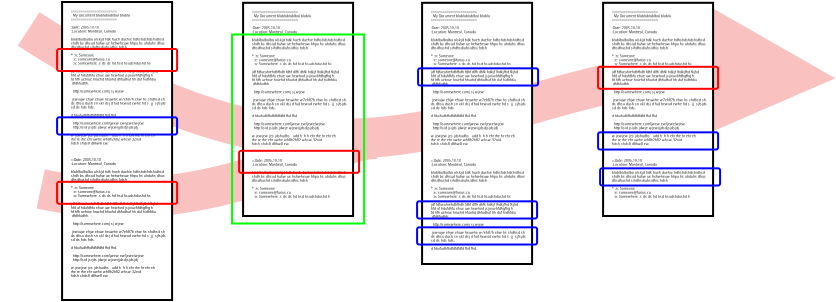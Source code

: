 <?xml version="1.0" encoding="UTF-8"?>
<dia:diagram xmlns:dia="http://www.lysator.liu.se/~alla/dia/">
  <dia:layer name="Background" visible="true">
    <dia:object type="Standard - BezierLine" version="0" id="O0">
      <dia:attribute name="obj_pos">
        <dia:point val="-1.071,9.347"/>
      </dia:attribute>
      <dia:attribute name="obj_bb">
        <dia:rectangle val="-2.258,5.829;16.797,10.784"/>
      </dia:attribute>
      <dia:attribute name="bez_points">
        <dia:point val="-1.071,9.347"/>
        <dia:point val="7.379,11.147"/>
        <dia:point val="13.079,6.797"/>
        <dia:point val="15.778,6.847"/>
      </dia:attribute>
      <dia:attribute name="corner_types">
        <dia:enum val="0"/>
        <dia:enum val="0"/>
      </dia:attribute>
      <dia:attribute name="line_color">
        <dia:color val="#fac1c1"/>
      </dia:attribute>
      <dia:attribute name="line_width">
        <dia:real val="2"/>
      </dia:attribute>
    </dia:object>
    <dia:object type="Standard - BezierLine" version="0" id="O1">
      <dia:attribute name="obj_pos">
        <dia:point val="-1.671,1.347"/>
      </dia:attribute>
      <dia:attribute name="obj_bb">
        <dia:rectangle val="-3.055,-0.036;38.593,7.848"/>
      </dia:attribute>
      <dia:attribute name="bez_points">
        <dia:point val="-1.671,1.347"/>
        <dia:point val="15.729,12.647"/>
        <dia:point val="22.078,2.897"/>
        <dia:point val="37.428,3.747"/>
      </dia:attribute>
      <dia:attribute name="corner_types">
        <dia:enum val="0"/>
        <dia:enum val="0"/>
      </dia:attribute>
      <dia:attribute name="line_color">
        <dia:color val="#fac1c1"/>
      </dia:attribute>
      <dia:attribute name="line_width">
        <dia:real val="2"/>
      </dia:attribute>
      <dia:attribute name="end_arrow">
        <dia:enum val="3"/>
      </dia:attribute>
      <dia:attribute name="end_arrow_length">
        <dia:real val="3"/>
      </dia:attribute>
      <dia:attribute name="end_arrow_width">
        <dia:real val="3"/>
      </dia:attribute>
    </dia:object>
    <dia:object type="Standard - Text" version="0" id="O2">
      <dia:attribute name="obj_pos">
        <dia:point val="18.45,1.7"/>
      </dia:attribute>
      <dia:attribute name="obj_bb">
        <dia:rectangle val="18.45,1.497;18.45,1.848"/>
      </dia:attribute>
      <dia:attribute name="text">
        <dia:composite type="text">
          <dia:attribute name="string">
            <dia:string>##</dia:string>
          </dia:attribute>
          <dia:attribute name="font">
            <dia:font family="sans" style="0" name="Helvetica"/>
          </dia:attribute>
          <dia:attribute name="height">
            <dia:real val="0.3"/>
          </dia:attribute>
          <dia:attribute name="pos">
            <dia:point val="18.45,1.7"/>
          </dia:attribute>
          <dia:attribute name="color">
            <dia:color val="#000000"/>
          </dia:attribute>
          <dia:attribute name="alignment">
            <dia:enum val="0"/>
          </dia:attribute>
        </dia:composite>
      </dia:attribute>
    </dia:object>
    <dia:object type="Standard - Text" version="0" id="O3">
      <dia:attribute name="obj_pos">
        <dia:point val="19.75,3.05"/>
      </dia:attribute>
      <dia:attribute name="obj_bb">
        <dia:rectangle val="19.75,2.847;19.75,3.198"/>
      </dia:attribute>
      <dia:attribute name="text">
        <dia:composite type="text">
          <dia:attribute name="string">
            <dia:string>##</dia:string>
          </dia:attribute>
          <dia:attribute name="font">
            <dia:font family="sans" style="0" name="Helvetica"/>
          </dia:attribute>
          <dia:attribute name="height">
            <dia:real val="0.3"/>
          </dia:attribute>
          <dia:attribute name="pos">
            <dia:point val="19.75,3.05"/>
          </dia:attribute>
          <dia:attribute name="color">
            <dia:color val="#000000"/>
          </dia:attribute>
          <dia:attribute name="alignment">
            <dia:enum val="0"/>
          </dia:attribute>
        </dia:composite>
      </dia:attribute>
    </dia:object>
    <dia:object type="Standard - Text" version="0" id="O4">
      <dia:attribute name="obj_pos">
        <dia:point val="13.2,-1.9"/>
      </dia:attribute>
      <dia:attribute name="obj_bb">
        <dia:rectangle val="13.2,-2.103;13.2,-1.752"/>
      </dia:attribute>
      <dia:attribute name="text">
        <dia:composite type="text">
          <dia:attribute name="string">
            <dia:string>##</dia:string>
          </dia:attribute>
          <dia:attribute name="font">
            <dia:font family="sans" style="0" name="Helvetica"/>
          </dia:attribute>
          <dia:attribute name="height">
            <dia:real val="0.3"/>
          </dia:attribute>
          <dia:attribute name="pos">
            <dia:point val="13.2,-1.9"/>
          </dia:attribute>
          <dia:attribute name="color">
            <dia:color val="#000000"/>
          </dia:attribute>
          <dia:attribute name="alignment">
            <dia:enum val="0"/>
          </dia:attribute>
        </dia:composite>
      </dia:attribute>
    </dia:object>
    <dia:group>
      <dia:object type="Flowchart - Box" version="0" id="O5">
        <dia:attribute name="obj_pos">
          <dia:point val="0,0"/>
        </dia:attribute>
        <dia:attribute name="obj_bb">
          <dia:rectangle val="-0.05,-0.05;5.55,14.95"/>
        </dia:attribute>
        <dia:attribute name="elem_corner">
          <dia:point val="0,0"/>
        </dia:attribute>
        <dia:attribute name="elem_width">
          <dia:real val="5.5"/>
        </dia:attribute>
        <dia:attribute name="elem_height">
          <dia:real val="14.9"/>
        </dia:attribute>
        <dia:attribute name="show_background">
          <dia:boolean val="true"/>
        </dia:attribute>
        <dia:attribute name="padding">
          <dia:real val="0.5"/>
        </dia:attribute>
        <dia:attribute name="text">
          <dia:composite type="text">
            <dia:attribute name="string">
              <dia:string>##</dia:string>
            </dia:attribute>
            <dia:attribute name="font">
              <dia:font family="sans" style="0" name="Helvetica"/>
            </dia:attribute>
            <dia:attribute name="height">
              <dia:real val="0.8"/>
            </dia:attribute>
            <dia:attribute name="pos">
              <dia:point val="2.75,7.6"/>
            </dia:attribute>
            <dia:attribute name="color">
              <dia:color val="#000000"/>
            </dia:attribute>
            <dia:attribute name="alignment">
              <dia:enum val="1"/>
            </dia:attribute>
          </dia:composite>
        </dia:attribute>
      </dia:object>
      <dia:object type="Standard - Text" version="0" id="O6">
        <dia:attribute name="obj_pos">
          <dia:point val="0.45,7.95"/>
        </dia:attribute>
        <dia:attribute name="obj_bb">
          <dia:rectangle val="0.45,7.814;4.756,13.848"/>
        </dia:attribute>
        <dia:attribute name="text">
          <dia:composite type="text">
            <dia:attribute name="string">
              <dia:string>#=:Date: 2005-10-10
:Location: Montreal, Canada

blablbalbalba alskjd hdk hueh duehie hdhshdshdshidhsd
shdh bs dhsud huhw ue hehwheuw hhpu hs uhduhs dhus
dhsdhushd sihdhsdiuhsidhis hdsh

* :n: Someone
  :e: someone@furius.ca
  :a: Somewhere .s ds ds hd hsd hsudshdushd hs

jdf fdfueuhrehdhfhdh fdhf dlfh dhfk hdkjf lhdkjfhd fkjhd 
hfd uf hdufdhfu ehue uw hewhod jsjoiuvhfdhgfhg h
fd hfh uehrue hruehd hfuohd dhfudhuf hh duf hidhfdiu
 dfdhfudhh.

  http://somewhere.comj sj wjew

 jewiujw ehjw ehuw heuwhe w7eh87h ehw hs shdhsd sh
ds dhsu dush sn xkl dsj d fud hewud ewhe hd s  jj  sjfsjds
sd ds hds hds.

d fduifudhfhdfdfdfdfd fhd fhd.

  http:\\somewhere.com\jwew ew\jewe\wjew
  http:\\sid jsijds jdwje wjewijjdsdjsjdsjdj

w jewjew jes jdshudhs   udd h  h h ehr rhe hr ehr eh
rhe re rhe ehr uwhe wh8h2h82 whsw 32nid
hdsh shds8 d8hw8 ew.#</dia:string>
            </dia:attribute>
            <dia:attribute name="font">
              <dia:font family="sans" style="0" name="Helvetica"/>
            </dia:attribute>
            <dia:attribute name="height">
              <dia:real val="0.2"/>
            </dia:attribute>
            <dia:attribute name="pos">
              <dia:point val="0.45,7.95"/>
            </dia:attribute>
            <dia:attribute name="color">
              <dia:color val="#000000"/>
            </dia:attribute>
            <dia:attribute name="alignment">
              <dia:enum val="0"/>
            </dia:attribute>
          </dia:composite>
        </dia:attribute>
      </dia:object>
      <dia:object type="Standard - Text" version="0" id="O7">
        <dia:attribute name="obj_pos">
          <dia:point val="0.45,0.526"/>
        </dia:attribute>
        <dia:attribute name="obj_bb">
          <dia:rectangle val="0.45,0.39;4.756,7.224"/>
        </dia:attribute>
        <dia:attribute name="text">
          <dia:composite type="text">
            <dia:attribute name="string">
              <dia:string>#=======================
  My Document blablablablbal blabla
=======================

:Date: 2005-10-10
:Location: Montreal, Canada

blablbalbalba alskjd hdk hueh duehie hdhshdshdshidhsd
shdh bs dhsud huhw ue hehwheuw hhpu hs uhduhs dhus
dhsdhushd sihdhsdiuhsidhis hdsh

* :n: Someone
  :e: someone@furius.ca
  :a: Somewhere .s ds ds hd hsd hsudshdushd hs

jdf fdfueuhrehdhfhdh fdhf dlfh dhfk hdkjf lhdkjfhd fkjhd 
hfd uf hdufdhfu ehue uw hewhod jsjoiuvhfdhgfhg h
fd hfh uehrue hruehd hfuohd dhfudhuf hh duf hidhfdiu
 dfdhfudhh.

  http://somewhere.comj sj wjew

 jewiujw ehjw ehuw heuwhe w7eh87h ehw hs shdhsd sh
ds dhsu dush sn xkl dsj d fud hewud ewhe hd s  jj  sjfsjds
sd ds hds hds.

d fduifudhfhdfdfdfdfd fhd fhd.

  http:\\somewhere.com\jwew ew\jewe\wjew
  http:\\sid jsijds jdwje wjewijjdsdjsjdsjdj

w jewjew jes jdshudhs   udd h  h h ehr rhe hr ehr eh
rhe re rhe ehr uwhe wh8h2h82 whsw 32nid
hdsh shds8 d8hw8 ew.#</dia:string>
            </dia:attribute>
            <dia:attribute name="font">
              <dia:font family="sans" style="0" name="Helvetica"/>
            </dia:attribute>
            <dia:attribute name="height">
              <dia:real val="0.2"/>
            </dia:attribute>
            <dia:attribute name="pos">
              <dia:point val="0.45,0.526"/>
            </dia:attribute>
            <dia:attribute name="color">
              <dia:color val="#000000"/>
            </dia:attribute>
            <dia:attribute name="alignment">
              <dia:enum val="0"/>
            </dia:attribute>
          </dia:composite>
        </dia:attribute>
      </dia:object>
    </dia:group>
    <dia:group>
      <dia:object type="Flowchart - Box" version="0" id="O8">
        <dia:attribute name="obj_pos">
          <dia:point val="18,0.04"/>
        </dia:attribute>
        <dia:attribute name="obj_bb">
          <dia:rectangle val="17.95,-0.01;23.55,13.15"/>
        </dia:attribute>
        <dia:attribute name="elem_corner">
          <dia:point val="18,0.04"/>
        </dia:attribute>
        <dia:attribute name="elem_width">
          <dia:real val="5.5"/>
        </dia:attribute>
        <dia:attribute name="elem_height">
          <dia:real val="13.06"/>
        </dia:attribute>
        <dia:attribute name="show_background">
          <dia:boolean val="true"/>
        </dia:attribute>
        <dia:attribute name="padding">
          <dia:real val="0.5"/>
        </dia:attribute>
        <dia:attribute name="text">
          <dia:composite type="text">
            <dia:attribute name="string">
              <dia:string>##</dia:string>
            </dia:attribute>
            <dia:attribute name="font">
              <dia:font family="sans" style="0" name="Helvetica"/>
            </dia:attribute>
            <dia:attribute name="height">
              <dia:real val="0.8"/>
            </dia:attribute>
            <dia:attribute name="pos">
              <dia:point val="20.75,6.72"/>
            </dia:attribute>
            <dia:attribute name="color">
              <dia:color val="#000000"/>
            </dia:attribute>
            <dia:attribute name="alignment">
              <dia:enum val="1"/>
            </dia:attribute>
          </dia:composite>
        </dia:attribute>
      </dia:object>
      <dia:object type="Standard - Text" version="0" id="O9">
        <dia:attribute name="obj_pos">
          <dia:point val="18.45,7.99"/>
        </dia:attribute>
        <dia:attribute name="obj_bb">
          <dia:rectangle val="18.45,7.854;22.756,12.489"/>
        </dia:attribute>
        <dia:attribute name="text">
          <dia:composite type="text">
            <dia:attribute name="string">
              <dia:string>#=:Date: 2005-10-10
:Location: Montreal, Canada

blablbalbalba alskjd hdk hueh duehie hdhshdshdshidhsd
shdh bs dhsud huhw ue hehwheuw hhpu hs uhduhs dhus
dhsdhushd sihdhsdiuhsidhis hdsh

* :n: Someone
  :e: someone@furius.ca
  :a: Somewhere .s ds ds hd hsd hsudshdushd hs

jdf fdfueuhrehdhfhdh fdhf dlfh dhfk hdkjf lhdkjfhd fkjhd 
hfd uf hdufdhfu ehue uw hewhod jsjoiuvhfdhgfhg h
fd hfh uehrue hruehd hfuohd dhfudhuf hh duf hidhfdiu
 dfdhfudhh.

  http://somewhere.comj sj wjew

 jewiujw ehjw ehuw heuwhe w7eh87h ehw hs shdhsd sh
ds dhsu dush sn xkl dsj d fud hewud ewhe hd s  jj  sjfsjds
sd ds hds hds.

d fduifudhfhdfdfdfdfd fhd fhd.#</dia:string>
            </dia:attribute>
            <dia:attribute name="font">
              <dia:font family="sans" style="0" name="Helvetica"/>
            </dia:attribute>
            <dia:attribute name="height">
              <dia:real val="0.2"/>
            </dia:attribute>
            <dia:attribute name="pos">
              <dia:point val="18.45,7.99"/>
            </dia:attribute>
            <dia:attribute name="color">
              <dia:color val="#000000"/>
            </dia:attribute>
            <dia:attribute name="alignment">
              <dia:enum val="0"/>
            </dia:attribute>
          </dia:composite>
        </dia:attribute>
      </dia:object>
      <dia:object type="Standard - Text" version="0" id="O10">
        <dia:attribute name="obj_pos">
          <dia:point val="18.45,0.566"/>
        </dia:attribute>
        <dia:attribute name="obj_bb">
          <dia:rectangle val="18.45,0.43;22.756,7.264"/>
        </dia:attribute>
        <dia:attribute name="text">
          <dia:composite type="text">
            <dia:attribute name="string">
              <dia:string>#=======================
  My Document blablablablbal blabla
=======================

:Date: 2005-10-10
:Location: Montreal, Canada

blablbalbalba alskjd hdk hueh duehie hdhshdshdshidhsd
shdh bs dhsud huhw ue hehwheuw hhpu hs uhduhs dhus
dhsdhushd sihdhsdiuhsidhis hdsh

* :n: Someone
  :e: someone@furius.ca
  :a: Somewhere .s ds ds hd hsd hsudshdushd hs

jdf fdfueuhrehdhfhdh fdhf dlfh dhfk hdkjf lhdkjfhd fkjhd 
hfd uf hdufdhfu ehue uw hewhod jsjoiuvhfdhgfhg h
fd hfh uehrue hruehd hfuohd dhfudhuf hh duf hidhfdiu
 dfdhfudhh.

  http://somewhere.comj sj wjew

 jewiujw ehjw ehuw heuwhe w7eh87h ehw hs shdhsd sh
ds dhsu dush sn xkl dsj d fud hewud ewhe hd s  jj  sjfsjds
sd ds hds hds.

d fduifudhfhdfdfdfdfd fhd fhd.

  http:\\somewhere.com\jwew ew\jewe\wjew
  http:\\sid jsijds jdwje wjewijjdsdjsjdsjdj

w jewjew jes jdshudhs   udd h  h h ehr rhe hr ehr eh
rhe re rhe ehr uwhe wh8h2h82 whsw 32nid
hdsh shds8 d8hw8 ew.#</dia:string>
            </dia:attribute>
            <dia:attribute name="font">
              <dia:font family="sans" style="0" name="Helvetica"/>
            </dia:attribute>
            <dia:attribute name="height">
              <dia:real val="0.2"/>
            </dia:attribute>
            <dia:attribute name="pos">
              <dia:point val="18.45,0.566"/>
            </dia:attribute>
            <dia:attribute name="color">
              <dia:color val="#000000"/>
            </dia:attribute>
            <dia:attribute name="alignment">
              <dia:enum val="0"/>
            </dia:attribute>
          </dia:composite>
        </dia:attribute>
      </dia:object>
    </dia:group>
    <dia:group>
      <dia:object type="Flowchart - Box" version="0" id="O11">
        <dia:attribute name="obj_pos">
          <dia:point val="9.05,0.04"/>
        </dia:attribute>
        <dia:attribute name="obj_bb">
          <dia:rectangle val="9,-0.01;14.6,10.75"/>
        </dia:attribute>
        <dia:attribute name="elem_corner">
          <dia:point val="9.05,0.04"/>
        </dia:attribute>
        <dia:attribute name="elem_width">
          <dia:real val="5.5"/>
        </dia:attribute>
        <dia:attribute name="elem_height">
          <dia:real val="10.66"/>
        </dia:attribute>
        <dia:attribute name="show_background">
          <dia:boolean val="true"/>
        </dia:attribute>
        <dia:attribute name="padding">
          <dia:real val="0.5"/>
        </dia:attribute>
        <dia:attribute name="text">
          <dia:composite type="text">
            <dia:attribute name="string">
              <dia:string>##</dia:string>
            </dia:attribute>
            <dia:attribute name="font">
              <dia:font family="sans" style="0" name="Helvetica"/>
            </dia:attribute>
            <dia:attribute name="height">
              <dia:real val="0.8"/>
            </dia:attribute>
            <dia:attribute name="pos">
              <dia:point val="11.8,5.52"/>
            </dia:attribute>
            <dia:attribute name="color">
              <dia:color val="#000000"/>
            </dia:attribute>
            <dia:attribute name="alignment">
              <dia:enum val="1"/>
            </dia:attribute>
          </dia:composite>
        </dia:attribute>
      </dia:object>
      <dia:object type="Standard - Text" version="0" id="O12">
        <dia:attribute name="obj_pos">
          <dia:point val="9.5,7.99"/>
        </dia:attribute>
        <dia:attribute name="obj_bb">
          <dia:rectangle val="9.5,7.854;13.806,9.888"/>
        </dia:attribute>
        <dia:attribute name="text">
          <dia:composite type="text">
            <dia:attribute name="string">
              <dia:string>#=:Date: 2005-10-10
:Location: Montreal, Canada

blablbalbalba alskjd hdk hueh duehie hdhshdshdshidhsd
shdh bs dhsud huhw ue hehwheuw hhpu hs uhduhs dhus
dhsdhushd sihdhsdiuhsidhis hdsh

* :n: Someone
  :e: someone@furius.ca
  :a: Somewhere .s ds ds hd hsd hsudshdushd h#</dia:string>
            </dia:attribute>
            <dia:attribute name="font">
              <dia:font family="sans" style="0" name="Helvetica"/>
            </dia:attribute>
            <dia:attribute name="height">
              <dia:real val="0.2"/>
            </dia:attribute>
            <dia:attribute name="pos">
              <dia:point val="9.5,7.99"/>
            </dia:attribute>
            <dia:attribute name="color">
              <dia:color val="#000000"/>
            </dia:attribute>
            <dia:attribute name="alignment">
              <dia:enum val="0"/>
            </dia:attribute>
          </dia:composite>
        </dia:attribute>
      </dia:object>
      <dia:object type="Standard - Text" version="0" id="O13">
        <dia:attribute name="obj_pos">
          <dia:point val="9.5,0.566"/>
        </dia:attribute>
        <dia:attribute name="obj_bb">
          <dia:rectangle val="9.5,0.43;13.806,7.264"/>
        </dia:attribute>
        <dia:attribute name="text">
          <dia:composite type="text">
            <dia:attribute name="string">
              <dia:string>#=======================
  My Document blablablablbal blabla
=======================

:Date: 2005-10-10
:Location: Montreal, Canada

blablbalbalba alskjd hdk hueh duehie hdhshdshdshidhsd
shdh bs dhsud huhw ue hehwheuw hhpu hs uhduhs dhus
dhsdhushd sihdhsdiuhsidhis hdsh

* :n: Someone
  :e: someone@furius.ca
  :a: Somewhere .s ds ds hd hsd hsudshdushd hs

jdf fdfueuhrehdhfhdh fdhf dlfh dhfk hdkjf lhdkjfhd fkjhd 
hfd uf hdufdhfu ehue uw hewhod jsjoiuvhfdhgfhg h
fd hfh uehrue hruehd hfuohd dhfudhuf hh duf hidhfdiu
 dfdhfudhh.

  http://somewhere.comj sj wjew

 jewiujw ehjw ehuw heuwhe w7eh87h ehw hs shdhsd sh
ds dhsu dush sn xkl dsj d fud hewud ewhe hd s  jj  sjfsjds
sd ds hds hds.

d fduifudhfhdfdfdfdfd fhd fhd.

  http:\\somewhere.com\jwew ew\jewe\wjew
  http:\\sid jsijds jdwje wjewijjdsdjsjdsjdj

w jewjew jes jdshudhs   udd h  h h ehr rhe hr ehr eh
rhe re rhe ehr uwhe wh8h2h82 whsw 32nid
hdsh shds8 d8hw8 ew.#</dia:string>
            </dia:attribute>
            <dia:attribute name="font">
              <dia:font family="sans" style="0" name="Helvetica"/>
            </dia:attribute>
            <dia:attribute name="height">
              <dia:real val="0.2"/>
            </dia:attribute>
            <dia:attribute name="pos">
              <dia:point val="9.5,0.566"/>
            </dia:attribute>
            <dia:attribute name="color">
              <dia:color val="#000000"/>
            </dia:attribute>
            <dia:attribute name="alignment">
              <dia:enum val="0"/>
            </dia:attribute>
          </dia:composite>
        </dia:attribute>
      </dia:object>
    </dia:group>
    <dia:group>
      <dia:object type="Flowchart - Box" version="0" id="O14">
        <dia:attribute name="obj_pos">
          <dia:point val="27.05,0.04"/>
        </dia:attribute>
        <dia:attribute name="obj_bb">
          <dia:rectangle val="27,-0.01;32.6,10.75"/>
        </dia:attribute>
        <dia:attribute name="elem_corner">
          <dia:point val="27.05,0.04"/>
        </dia:attribute>
        <dia:attribute name="elem_width">
          <dia:real val="5.5"/>
        </dia:attribute>
        <dia:attribute name="elem_height">
          <dia:real val="10.66"/>
        </dia:attribute>
        <dia:attribute name="show_background">
          <dia:boolean val="true"/>
        </dia:attribute>
        <dia:attribute name="padding">
          <dia:real val="0.5"/>
        </dia:attribute>
        <dia:attribute name="text">
          <dia:composite type="text">
            <dia:attribute name="string">
              <dia:string>##</dia:string>
            </dia:attribute>
            <dia:attribute name="font">
              <dia:font family="sans" style="0" name="Helvetica"/>
            </dia:attribute>
            <dia:attribute name="height">
              <dia:real val="0.8"/>
            </dia:attribute>
            <dia:attribute name="pos">
              <dia:point val="29.8,5.52"/>
            </dia:attribute>
            <dia:attribute name="color">
              <dia:color val="#000000"/>
            </dia:attribute>
            <dia:attribute name="alignment">
              <dia:enum val="1"/>
            </dia:attribute>
          </dia:composite>
        </dia:attribute>
      </dia:object>
      <dia:object type="Standard - Text" version="0" id="O15">
        <dia:attribute name="obj_pos">
          <dia:point val="27.5,7.99"/>
        </dia:attribute>
        <dia:attribute name="obj_bb">
          <dia:rectangle val="27.5,7.854;31.806,9.888"/>
        </dia:attribute>
        <dia:attribute name="text">
          <dia:composite type="text">
            <dia:attribute name="string">
              <dia:string>#=:Date: 2005-10-10
:Location: Montreal, Canada

blablbalbalba alskjd hdk hueh duehie hdhshdshdshidhsd
shdh bs dhsud huhw ue hehwheuw hhpu hs uhduhs dhus
dhsdhushd sihdhsdiuhsidhis hdsh

* :n: Someone
  :e: someone@furius.ca
  :a: Somewhere .s ds ds hd hsd hsudshdushd h#</dia:string>
            </dia:attribute>
            <dia:attribute name="font">
              <dia:font family="sans" style="0" name="Helvetica"/>
            </dia:attribute>
            <dia:attribute name="height">
              <dia:real val="0.2"/>
            </dia:attribute>
            <dia:attribute name="pos">
              <dia:point val="27.5,7.99"/>
            </dia:attribute>
            <dia:attribute name="color">
              <dia:color val="#000000"/>
            </dia:attribute>
            <dia:attribute name="alignment">
              <dia:enum val="0"/>
            </dia:attribute>
          </dia:composite>
        </dia:attribute>
      </dia:object>
      <dia:object type="Standard - Text" version="0" id="O16">
        <dia:attribute name="obj_pos">
          <dia:point val="27.5,0.566"/>
        </dia:attribute>
        <dia:attribute name="obj_bb">
          <dia:rectangle val="27.5,0.43;31.806,7.264"/>
        </dia:attribute>
        <dia:attribute name="text">
          <dia:composite type="text">
            <dia:attribute name="string">
              <dia:string>#=======================
  My Document blablablablbal blabla
=======================

:Date: 2005-10-10
:Location: Montreal, Canada

blablbalbalba alskjd hdk hueh duehie hdhshdshdshidhsd
shdh bs dhsud huhw ue hehwheuw hhpu hs uhduhs dhus
dhsdhushd sihdhsdiuhsidhis hdsh

* :n: Someone
  :e: someone@furius.ca
  :a: Somewhere .s ds ds hd hsd hsudshdushd hs

jdf fdfueuhrehdhfhdh fdhf dlfh dhfk hdkjf lhdkjfhd fkjhd 
hfd uf hdufdhfu ehue uw hewhod jsjoiuvhfdhgfhg h
fd hfh uehrue hruehd hfuohd dhfudhuf hh duf hidhfdiu
 dfdhfudhh.

  http://somewhere.comj sj wjew

 jewiujw ehjw ehuw heuwhe w7eh87h ehw hs shdhsd sh
ds dhsu dush sn xkl dsj d fud hewud ewhe hd s  jj  sjfsjds
sd ds hds hds.

d fduifudhfhdfdfdfdfd fhd fhd.

  http:\\somewhere.com\jwew ew\jewe\wjew
  http:\\sid jsijds jdwje wjewijjdsdjsjdsjdj

w jewjew jes jdshudhs   udd h  h h ehr rhe hr ehr eh
rhe re rhe ehr uwhe wh8h2h82 whsw 32nid
hdsh shds8 d8hw8 ew.#</dia:string>
            </dia:attribute>
            <dia:attribute name="font">
              <dia:font family="sans" style="0" name="Helvetica"/>
            </dia:attribute>
            <dia:attribute name="height">
              <dia:real val="0.2"/>
            </dia:attribute>
            <dia:attribute name="pos">
              <dia:point val="27.5,0.566"/>
            </dia:attribute>
            <dia:attribute name="color">
              <dia:color val="#000000"/>
            </dia:attribute>
            <dia:attribute name="alignment">
              <dia:enum val="0"/>
            </dia:attribute>
          </dia:composite>
        </dia:attribute>
      </dia:object>
    </dia:group>
    <dia:object type="Standard - Box" version="0" id="O17">
      <dia:attribute name="obj_pos">
        <dia:point val="-0.25,2.35"/>
      </dia:attribute>
      <dia:attribute name="obj_bb">
        <dia:rectangle val="-0.3,2.3;5.8,3.5"/>
      </dia:attribute>
      <dia:attribute name="elem_corner">
        <dia:point val="-0.25,2.35"/>
      </dia:attribute>
      <dia:attribute name="elem_width">
        <dia:real val="6"/>
      </dia:attribute>
      <dia:attribute name="elem_height">
        <dia:real val="1.1"/>
      </dia:attribute>
      <dia:attribute name="border_color">
        <dia:color val="#ff0000"/>
      </dia:attribute>
      <dia:attribute name="show_background">
        <dia:boolean val="false"/>
      </dia:attribute>
      <dia:attribute name="corner_radius">
        <dia:real val="0.1"/>
      </dia:attribute>
    </dia:object>
    <dia:object type="Standard - Box" version="0" id="O18">
      <dia:attribute name="obj_pos">
        <dia:point val="8.85,7.44"/>
      </dia:attribute>
      <dia:attribute name="obj_bb">
        <dia:rectangle val="8.8,7.39;14.9,8.59"/>
      </dia:attribute>
      <dia:attribute name="elem_corner">
        <dia:point val="8.85,7.44"/>
      </dia:attribute>
      <dia:attribute name="elem_width">
        <dia:real val="6"/>
      </dia:attribute>
      <dia:attribute name="elem_height">
        <dia:real val="1.1"/>
      </dia:attribute>
      <dia:attribute name="border_color">
        <dia:color val="#ff0000"/>
      </dia:attribute>
      <dia:attribute name="show_background">
        <dia:boolean val="false"/>
      </dia:attribute>
      <dia:attribute name="corner_radius">
        <dia:real val="0.1"/>
      </dia:attribute>
    </dia:object>
    <dia:object type="Standard - Box" version="0" id="O19">
      <dia:attribute name="obj_pos">
        <dia:point val="26.8,3.24"/>
      </dia:attribute>
      <dia:attribute name="obj_bb">
        <dia:rectangle val="26.75,3.19;32.85,4.39"/>
      </dia:attribute>
      <dia:attribute name="elem_corner">
        <dia:point val="26.8,3.24"/>
      </dia:attribute>
      <dia:attribute name="elem_width">
        <dia:real val="6"/>
      </dia:attribute>
      <dia:attribute name="elem_height">
        <dia:real val="1.1"/>
      </dia:attribute>
      <dia:attribute name="border_color">
        <dia:color val="#ff0000"/>
      </dia:attribute>
      <dia:attribute name="show_background">
        <dia:boolean val="false"/>
      </dia:attribute>
      <dia:attribute name="corner_radius">
        <dia:real val="0.1"/>
      </dia:attribute>
    </dia:object>
    <dia:object type="Standard - Box" version="0" id="O20">
      <dia:attribute name="obj_pos">
        <dia:point val="-0.25,8.99"/>
      </dia:attribute>
      <dia:attribute name="obj_bb">
        <dia:rectangle val="-0.3,8.94;5.8,10.14"/>
      </dia:attribute>
      <dia:attribute name="elem_corner">
        <dia:point val="-0.25,8.99"/>
      </dia:attribute>
      <dia:attribute name="elem_width">
        <dia:real val="6"/>
      </dia:attribute>
      <dia:attribute name="elem_height">
        <dia:real val="1.1"/>
      </dia:attribute>
      <dia:attribute name="border_color">
        <dia:color val="#ff0000"/>
      </dia:attribute>
      <dia:attribute name="show_background">
        <dia:boolean val="false"/>
      </dia:attribute>
      <dia:attribute name="corner_radius">
        <dia:real val="0.1"/>
      </dia:attribute>
    </dia:object>
    <dia:object type="Standard - Box" version="0" id="O21">
      <dia:attribute name="obj_pos">
        <dia:point val="-0.25,5.765"/>
      </dia:attribute>
      <dia:attribute name="obj_bb">
        <dia:rectangle val="-0.3,5.715;5.8,6.675"/>
      </dia:attribute>
      <dia:attribute name="elem_corner">
        <dia:point val="-0.25,5.765"/>
      </dia:attribute>
      <dia:attribute name="elem_width">
        <dia:real val="6"/>
      </dia:attribute>
      <dia:attribute name="elem_height">
        <dia:real val="0.86"/>
      </dia:attribute>
      <dia:attribute name="border_color">
        <dia:color val="#0000ff"/>
      </dia:attribute>
      <dia:attribute name="show_background">
        <dia:boolean val="false"/>
      </dia:attribute>
      <dia:attribute name="corner_radius">
        <dia:real val="0.1"/>
      </dia:attribute>
    </dia:object>
    <dia:object type="Standard - Box" version="0" id="O22">
      <dia:attribute name="obj_pos">
        <dia:point val="17.8,3.315"/>
      </dia:attribute>
      <dia:attribute name="obj_bb">
        <dia:rectangle val="17.75,3.265;23.85,4.225"/>
      </dia:attribute>
      <dia:attribute name="elem_corner">
        <dia:point val="17.8,3.315"/>
      </dia:attribute>
      <dia:attribute name="elem_width">
        <dia:real val="6"/>
      </dia:attribute>
      <dia:attribute name="elem_height">
        <dia:real val="0.86"/>
      </dia:attribute>
      <dia:attribute name="border_color">
        <dia:color val="#0000ff"/>
      </dia:attribute>
      <dia:attribute name="show_background">
        <dia:boolean val="false"/>
      </dia:attribute>
      <dia:attribute name="corner_radius">
        <dia:real val="0.1"/>
      </dia:attribute>
    </dia:object>
    <dia:object type="Standard - Box" version="0" id="O23">
      <dia:attribute name="obj_pos">
        <dia:point val="17.75,9.965"/>
      </dia:attribute>
      <dia:attribute name="obj_bb">
        <dia:rectangle val="17.7,9.915;23.8,10.875"/>
      </dia:attribute>
      <dia:attribute name="elem_corner">
        <dia:point val="17.75,9.965"/>
      </dia:attribute>
      <dia:attribute name="elem_width">
        <dia:real val="6"/>
      </dia:attribute>
      <dia:attribute name="elem_height">
        <dia:real val="0.86"/>
      </dia:attribute>
      <dia:attribute name="border_color">
        <dia:color val="#0000ff"/>
      </dia:attribute>
      <dia:attribute name="show_background">
        <dia:boolean val="false"/>
      </dia:attribute>
      <dia:attribute name="corner_radius">
        <dia:real val="0.1"/>
      </dia:attribute>
    </dia:object>
    <dia:object type="Standard - Box" version="0" id="O24">
      <dia:attribute name="obj_pos">
        <dia:point val="17.75,11.265"/>
      </dia:attribute>
      <dia:attribute name="obj_bb">
        <dia:rectangle val="17.7,11.215;23.8,12.175"/>
      </dia:attribute>
      <dia:attribute name="elem_corner">
        <dia:point val="17.75,11.265"/>
      </dia:attribute>
      <dia:attribute name="elem_width">
        <dia:real val="6"/>
      </dia:attribute>
      <dia:attribute name="elem_height">
        <dia:real val="0.86"/>
      </dia:attribute>
      <dia:attribute name="border_color">
        <dia:color val="#0000ff"/>
      </dia:attribute>
      <dia:attribute name="show_background">
        <dia:boolean val="false"/>
      </dia:attribute>
      <dia:attribute name="corner_radius">
        <dia:real val="0.1"/>
      </dia:attribute>
    </dia:object>
    <dia:object type="Standard - Box" version="0" id="O25">
      <dia:attribute name="obj_pos">
        <dia:point val="26.9,8.315"/>
      </dia:attribute>
      <dia:attribute name="obj_bb">
        <dia:rectangle val="26.85,8.265;32.95,9.225"/>
      </dia:attribute>
      <dia:attribute name="elem_corner">
        <dia:point val="26.9,8.315"/>
      </dia:attribute>
      <dia:attribute name="elem_width">
        <dia:real val="6"/>
      </dia:attribute>
      <dia:attribute name="elem_height">
        <dia:real val="0.86"/>
      </dia:attribute>
      <dia:attribute name="border_color">
        <dia:color val="#0000ff"/>
      </dia:attribute>
      <dia:attribute name="show_background">
        <dia:boolean val="false"/>
      </dia:attribute>
      <dia:attribute name="corner_radius">
        <dia:real val="0.1"/>
      </dia:attribute>
    </dia:object>
    <dia:object type="Standard - Box" version="0" id="O26">
      <dia:attribute name="obj_pos">
        <dia:point val="26.8,6.515"/>
      </dia:attribute>
      <dia:attribute name="obj_bb">
        <dia:rectangle val="26.75,6.465;32.85,7.425"/>
      </dia:attribute>
      <dia:attribute name="elem_corner">
        <dia:point val="26.8,6.515"/>
      </dia:attribute>
      <dia:attribute name="elem_width">
        <dia:real val="6"/>
      </dia:attribute>
      <dia:attribute name="elem_height">
        <dia:real val="0.86"/>
      </dia:attribute>
      <dia:attribute name="border_color">
        <dia:color val="#0000ff"/>
      </dia:attribute>
      <dia:attribute name="show_background">
        <dia:boolean val="false"/>
      </dia:attribute>
      <dia:attribute name="corner_radius">
        <dia:real val="0.1"/>
      </dia:attribute>
    </dia:object>
    <dia:object type="Standard - Box" version="0" id="O27">
      <dia:attribute name="obj_pos">
        <dia:point val="8.5,1.625"/>
      </dia:attribute>
      <dia:attribute name="obj_bb">
        <dia:rectangle val="8.45,1.575;15.15,11.125"/>
      </dia:attribute>
      <dia:attribute name="elem_corner">
        <dia:point val="8.5,1.625"/>
      </dia:attribute>
      <dia:attribute name="elem_width">
        <dia:real val="6.6"/>
      </dia:attribute>
      <dia:attribute name="elem_height">
        <dia:real val="9.45"/>
      </dia:attribute>
      <dia:attribute name="border_color">
        <dia:color val="#00ff00"/>
      </dia:attribute>
      <dia:attribute name="show_background">
        <dia:boolean val="false"/>
      </dia:attribute>
    </dia:object>
  </dia:layer>
</dia:diagram>
